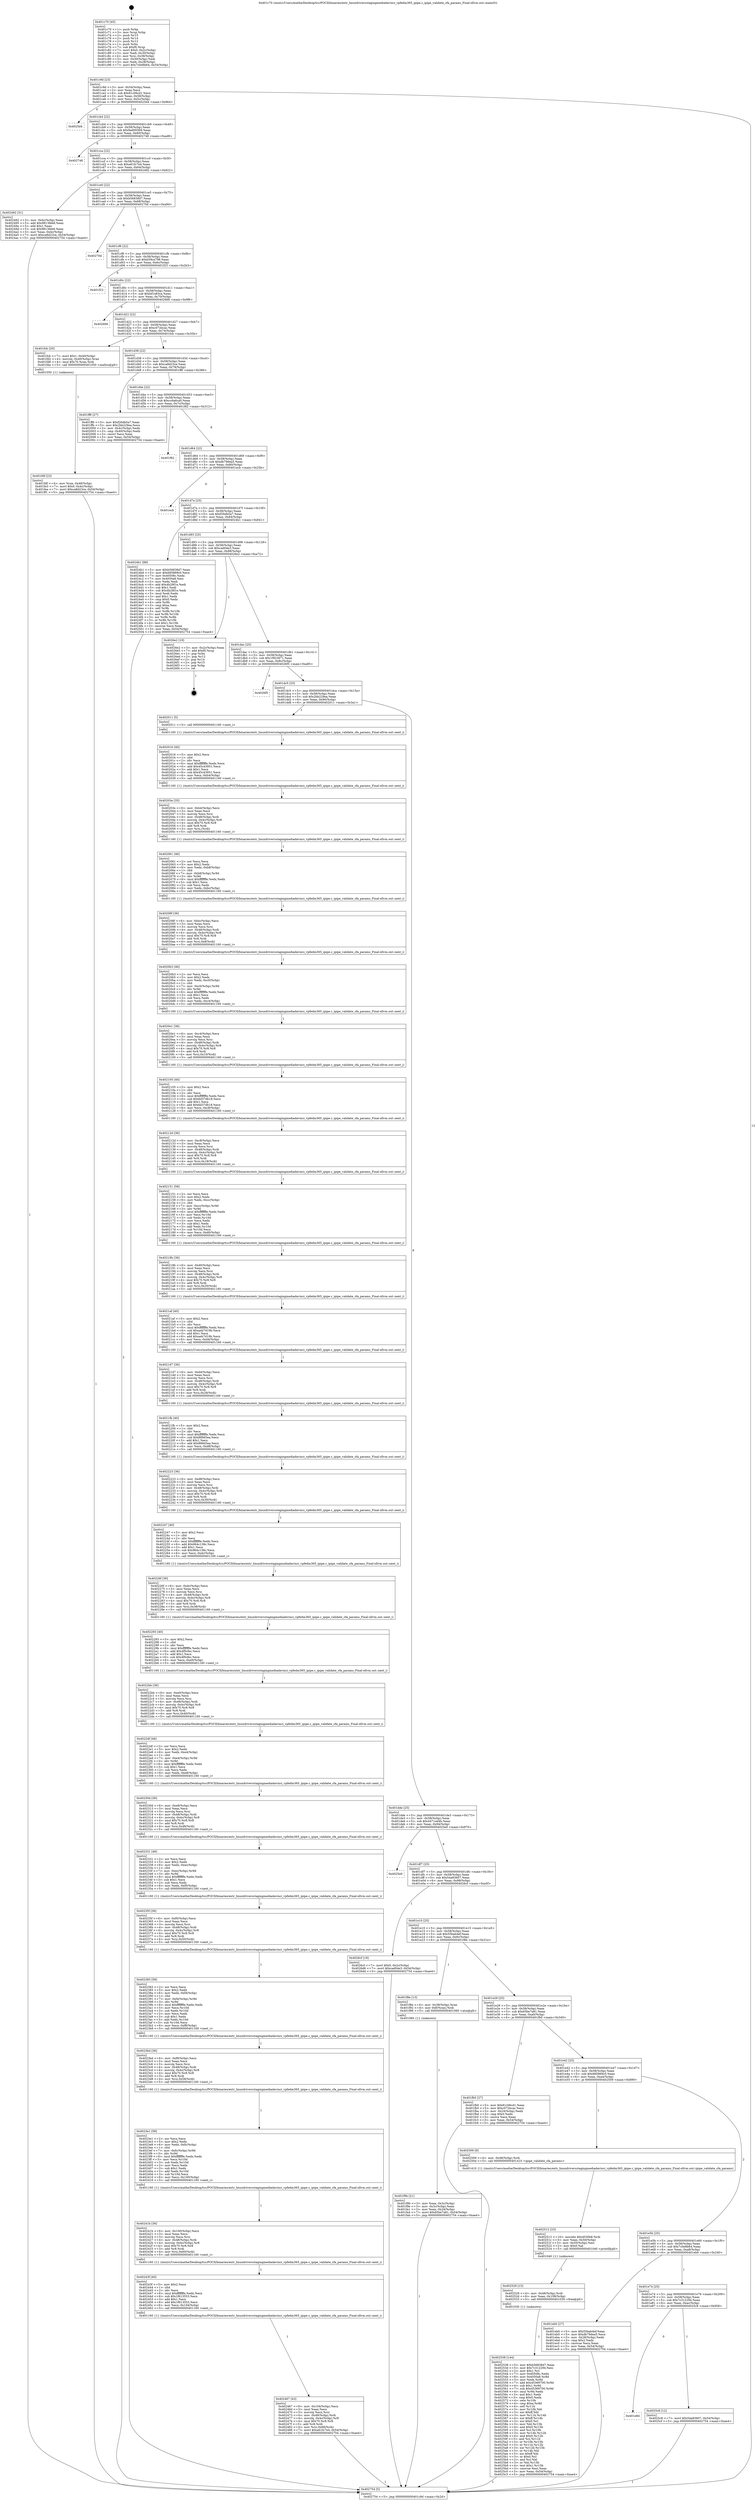 digraph "0x401c70" {
  label = "0x401c70 (/mnt/c/Users/mathe/Desktop/tcc/POCII/binaries/extr_linuxdriversstagingmediadavinci_vpfedm365_ipipe.c_ipipe_validate_cfa_params_Final-ollvm.out::main(0))"
  labelloc = "t"
  node[shape=record]

  Entry [label="",width=0.3,height=0.3,shape=circle,fillcolor=black,style=filled]
  "0x401c9d" [label="{
     0x401c9d [23]\l
     | [instrs]\l
     &nbsp;&nbsp;0x401c9d \<+3\>: mov -0x54(%rbp),%eax\l
     &nbsp;&nbsp;0x401ca0 \<+2\>: mov %eax,%ecx\l
     &nbsp;&nbsp;0x401ca2 \<+6\>: sub $0x81c06cd1,%ecx\l
     &nbsp;&nbsp;0x401ca8 \<+3\>: mov %eax,-0x58(%rbp)\l
     &nbsp;&nbsp;0x401cab \<+3\>: mov %ecx,-0x5c(%rbp)\l
     &nbsp;&nbsp;0x401cae \<+6\>: je 00000000004025d4 \<main+0x964\>\l
  }"]
  "0x4025d4" [label="{
     0x4025d4\l
  }", style=dashed]
  "0x401cb4" [label="{
     0x401cb4 [22]\l
     | [instrs]\l
     &nbsp;&nbsp;0x401cb4 \<+5\>: jmp 0000000000401cb9 \<main+0x49\>\l
     &nbsp;&nbsp;0x401cb9 \<+3\>: mov -0x58(%rbp),%eax\l
     &nbsp;&nbsp;0x401cbc \<+5\>: sub $0x9ad09369,%eax\l
     &nbsp;&nbsp;0x401cc1 \<+3\>: mov %eax,-0x60(%rbp)\l
     &nbsp;&nbsp;0x401cc4 \<+6\>: je 0000000000402748 \<main+0xad8\>\l
  }"]
  Exit [label="",width=0.3,height=0.3,shape=circle,fillcolor=black,style=filled,peripheries=2]
  "0x402748" [label="{
     0x402748\l
  }", style=dashed]
  "0x401cca" [label="{
     0x401cca [22]\l
     | [instrs]\l
     &nbsp;&nbsp;0x401cca \<+5\>: jmp 0000000000401ccf \<main+0x5f\>\l
     &nbsp;&nbsp;0x401ccf \<+3\>: mov -0x58(%rbp),%eax\l
     &nbsp;&nbsp;0x401cd2 \<+5\>: sub $0xa61fc7e4,%eax\l
     &nbsp;&nbsp;0x401cd7 \<+3\>: mov %eax,-0x64(%rbp)\l
     &nbsp;&nbsp;0x401cda \<+6\>: je 0000000000402492 \<main+0x822\>\l
  }"]
  "0x401e8d" [label="{
     0x401e8d\l
  }", style=dashed]
  "0x402492" [label="{
     0x402492 [31]\l
     | [instrs]\l
     &nbsp;&nbsp;0x402492 \<+3\>: mov -0x4c(%rbp),%eax\l
     &nbsp;&nbsp;0x402495 \<+5\>: add $0x9813feb8,%eax\l
     &nbsp;&nbsp;0x40249a \<+3\>: add $0x1,%eax\l
     &nbsp;&nbsp;0x40249d \<+5\>: sub $0x9813feb8,%eax\l
     &nbsp;&nbsp;0x4024a2 \<+3\>: mov %eax,-0x4c(%rbp)\l
     &nbsp;&nbsp;0x4024a5 \<+7\>: movl $0xca8d23ce,-0x54(%rbp)\l
     &nbsp;&nbsp;0x4024ac \<+5\>: jmp 0000000000402754 \<main+0xae4\>\l
  }"]
  "0x401ce0" [label="{
     0x401ce0 [22]\l
     | [instrs]\l
     &nbsp;&nbsp;0x401ce0 \<+5\>: jmp 0000000000401ce5 \<main+0x75\>\l
     &nbsp;&nbsp;0x401ce5 \<+3\>: mov -0x58(%rbp),%eax\l
     &nbsp;&nbsp;0x401ce8 \<+5\>: sub $0xb56838d7,%eax\l
     &nbsp;&nbsp;0x401ced \<+3\>: mov %eax,-0x68(%rbp)\l
     &nbsp;&nbsp;0x401cf0 \<+6\>: je 000000000040270d \<main+0xa9d\>\l
  }"]
  "0x4025c8" [label="{
     0x4025c8 [12]\l
     | [instrs]\l
     &nbsp;&nbsp;0x4025c8 \<+7\>: movl $0x54a83607,-0x54(%rbp)\l
     &nbsp;&nbsp;0x4025cf \<+5\>: jmp 0000000000402754 \<main+0xae4\>\l
  }"]
  "0x40270d" [label="{
     0x40270d\l
  }", style=dashed]
  "0x401cf6" [label="{
     0x401cf6 [22]\l
     | [instrs]\l
     &nbsp;&nbsp;0x401cf6 \<+5\>: jmp 0000000000401cfb \<main+0x8b\>\l
     &nbsp;&nbsp;0x401cfb \<+3\>: mov -0x58(%rbp),%eax\l
     &nbsp;&nbsp;0x401cfe \<+5\>: sub $0xb59ca798,%eax\l
     &nbsp;&nbsp;0x401d03 \<+3\>: mov %eax,-0x6c(%rbp)\l
     &nbsp;&nbsp;0x401d06 \<+6\>: je 0000000000401f23 \<main+0x2b3\>\l
  }"]
  "0x402538" [label="{
     0x402538 [144]\l
     | [instrs]\l
     &nbsp;&nbsp;0x402538 \<+5\>: mov $0xb56838d7,%eax\l
     &nbsp;&nbsp;0x40253d \<+5\>: mov $0x7c312294,%esi\l
     &nbsp;&nbsp;0x402542 \<+2\>: mov $0x1,%cl\l
     &nbsp;&nbsp;0x402544 \<+7\>: mov 0x40508c,%edx\l
     &nbsp;&nbsp;0x40254b \<+8\>: mov 0x4050a8,%r8d\l
     &nbsp;&nbsp;0x402553 \<+3\>: mov %edx,%r9d\l
     &nbsp;&nbsp;0x402556 \<+7\>: add $0x45369700,%r9d\l
     &nbsp;&nbsp;0x40255d \<+4\>: sub $0x1,%r9d\l
     &nbsp;&nbsp;0x402561 \<+7\>: sub $0x45369700,%r9d\l
     &nbsp;&nbsp;0x402568 \<+4\>: imul %r9d,%edx\l
     &nbsp;&nbsp;0x40256c \<+3\>: and $0x1,%edx\l
     &nbsp;&nbsp;0x40256f \<+3\>: cmp $0x0,%edx\l
     &nbsp;&nbsp;0x402572 \<+4\>: sete %r10b\l
     &nbsp;&nbsp;0x402576 \<+4\>: cmp $0xa,%r8d\l
     &nbsp;&nbsp;0x40257a \<+4\>: setl %r11b\l
     &nbsp;&nbsp;0x40257e \<+3\>: mov %r10b,%bl\l
     &nbsp;&nbsp;0x402581 \<+3\>: xor $0xff,%bl\l
     &nbsp;&nbsp;0x402584 \<+3\>: mov %r11b,%r14b\l
     &nbsp;&nbsp;0x402587 \<+4\>: xor $0xff,%r14b\l
     &nbsp;&nbsp;0x40258b \<+3\>: xor $0x0,%cl\l
     &nbsp;&nbsp;0x40258e \<+3\>: mov %bl,%r15b\l
     &nbsp;&nbsp;0x402591 \<+4\>: and $0x0,%r15b\l
     &nbsp;&nbsp;0x402595 \<+3\>: and %cl,%r10b\l
     &nbsp;&nbsp;0x402598 \<+3\>: mov %r14b,%r12b\l
     &nbsp;&nbsp;0x40259b \<+4\>: and $0x0,%r12b\l
     &nbsp;&nbsp;0x40259f \<+3\>: and %cl,%r11b\l
     &nbsp;&nbsp;0x4025a2 \<+3\>: or %r10b,%r15b\l
     &nbsp;&nbsp;0x4025a5 \<+3\>: or %r11b,%r12b\l
     &nbsp;&nbsp;0x4025a8 \<+3\>: xor %r12b,%r15b\l
     &nbsp;&nbsp;0x4025ab \<+3\>: or %r14b,%bl\l
     &nbsp;&nbsp;0x4025ae \<+3\>: xor $0xff,%bl\l
     &nbsp;&nbsp;0x4025b1 \<+3\>: or $0x0,%cl\l
     &nbsp;&nbsp;0x4025b4 \<+2\>: and %cl,%bl\l
     &nbsp;&nbsp;0x4025b6 \<+3\>: or %bl,%r15b\l
     &nbsp;&nbsp;0x4025b9 \<+4\>: test $0x1,%r15b\l
     &nbsp;&nbsp;0x4025bd \<+3\>: cmovne %esi,%eax\l
     &nbsp;&nbsp;0x4025c0 \<+3\>: mov %eax,-0x54(%rbp)\l
     &nbsp;&nbsp;0x4025c3 \<+5\>: jmp 0000000000402754 \<main+0xae4\>\l
  }"]
  "0x401f23" [label="{
     0x401f23\l
  }", style=dashed]
  "0x401d0c" [label="{
     0x401d0c [22]\l
     | [instrs]\l
     &nbsp;&nbsp;0x401d0c \<+5\>: jmp 0000000000401d11 \<main+0xa1\>\l
     &nbsp;&nbsp;0x401d11 \<+3\>: mov -0x58(%rbp),%eax\l
     &nbsp;&nbsp;0x401d14 \<+5\>: sub $0xbf1e83ca,%eax\l
     &nbsp;&nbsp;0x401d19 \<+3\>: mov %eax,-0x70(%rbp)\l
     &nbsp;&nbsp;0x401d1c \<+6\>: je 0000000000402666 \<main+0x9f6\>\l
  }"]
  "0x402529" [label="{
     0x402529 [15]\l
     | [instrs]\l
     &nbsp;&nbsp;0x402529 \<+4\>: mov -0x48(%rbp),%rdi\l
     &nbsp;&nbsp;0x40252d \<+6\>: mov %eax,-0x108(%rbp)\l
     &nbsp;&nbsp;0x402533 \<+5\>: call 0000000000401030 \<free@plt\>\l
     | [calls]\l
     &nbsp;&nbsp;0x401030 \{1\} (unknown)\l
  }"]
  "0x402666" [label="{
     0x402666\l
  }", style=dashed]
  "0x401d22" [label="{
     0x401d22 [22]\l
     | [instrs]\l
     &nbsp;&nbsp;0x401d22 \<+5\>: jmp 0000000000401d27 \<main+0xb7\>\l
     &nbsp;&nbsp;0x401d27 \<+3\>: mov -0x58(%rbp),%eax\l
     &nbsp;&nbsp;0x401d2a \<+5\>: sub $0xc072bcac,%eax\l
     &nbsp;&nbsp;0x401d2f \<+3\>: mov %eax,-0x74(%rbp)\l
     &nbsp;&nbsp;0x401d32 \<+6\>: je 0000000000401fcb \<main+0x35b\>\l
  }"]
  "0x402512" [label="{
     0x402512 [23]\l
     | [instrs]\l
     &nbsp;&nbsp;0x402512 \<+10\>: movabs $0x4030b6,%rdi\l
     &nbsp;&nbsp;0x40251c \<+3\>: mov %eax,-0x50(%rbp)\l
     &nbsp;&nbsp;0x40251f \<+3\>: mov -0x50(%rbp),%esi\l
     &nbsp;&nbsp;0x402522 \<+2\>: mov $0x0,%al\l
     &nbsp;&nbsp;0x402524 \<+5\>: call 0000000000401040 \<printf@plt\>\l
     | [calls]\l
     &nbsp;&nbsp;0x401040 \{1\} (unknown)\l
  }"]
  "0x401fcb" [label="{
     0x401fcb [20]\l
     | [instrs]\l
     &nbsp;&nbsp;0x401fcb \<+7\>: movl $0x1,-0x40(%rbp)\l
     &nbsp;&nbsp;0x401fd2 \<+4\>: movslq -0x40(%rbp),%rax\l
     &nbsp;&nbsp;0x401fd6 \<+4\>: imul $0x70,%rax,%rdi\l
     &nbsp;&nbsp;0x401fda \<+5\>: call 0000000000401050 \<malloc@plt\>\l
     | [calls]\l
     &nbsp;&nbsp;0x401050 \{1\} (unknown)\l
  }"]
  "0x401d38" [label="{
     0x401d38 [22]\l
     | [instrs]\l
     &nbsp;&nbsp;0x401d38 \<+5\>: jmp 0000000000401d3d \<main+0xcd\>\l
     &nbsp;&nbsp;0x401d3d \<+3\>: mov -0x58(%rbp),%eax\l
     &nbsp;&nbsp;0x401d40 \<+5\>: sub $0xca8d23ce,%eax\l
     &nbsp;&nbsp;0x401d45 \<+3\>: mov %eax,-0x78(%rbp)\l
     &nbsp;&nbsp;0x401d48 \<+6\>: je 0000000000401ff6 \<main+0x386\>\l
  }"]
  "0x402467" [label="{
     0x402467 [43]\l
     | [instrs]\l
     &nbsp;&nbsp;0x402467 \<+6\>: mov -0x104(%rbp),%ecx\l
     &nbsp;&nbsp;0x40246d \<+3\>: imul %eax,%ecx\l
     &nbsp;&nbsp;0x402470 \<+3\>: movslq %ecx,%rsi\l
     &nbsp;&nbsp;0x402473 \<+4\>: mov -0x48(%rbp),%rdi\l
     &nbsp;&nbsp;0x402477 \<+4\>: movslq -0x4c(%rbp),%r8\l
     &nbsp;&nbsp;0x40247b \<+4\>: imul $0x70,%r8,%r8\l
     &nbsp;&nbsp;0x40247f \<+3\>: add %r8,%rdi\l
     &nbsp;&nbsp;0x402482 \<+4\>: mov %rsi,0x68(%rdi)\l
     &nbsp;&nbsp;0x402486 \<+7\>: movl $0xa61fc7e4,-0x54(%rbp)\l
     &nbsp;&nbsp;0x40248d \<+5\>: jmp 0000000000402754 \<main+0xae4\>\l
  }"]
  "0x401ff6" [label="{
     0x401ff6 [27]\l
     | [instrs]\l
     &nbsp;&nbsp;0x401ff6 \<+5\>: mov $0xf26db5a7,%eax\l
     &nbsp;&nbsp;0x401ffb \<+5\>: mov $0x2bb229ea,%ecx\l
     &nbsp;&nbsp;0x402000 \<+3\>: mov -0x4c(%rbp),%edx\l
     &nbsp;&nbsp;0x402003 \<+3\>: cmp -0x40(%rbp),%edx\l
     &nbsp;&nbsp;0x402006 \<+3\>: cmovl %ecx,%eax\l
     &nbsp;&nbsp;0x402009 \<+3\>: mov %eax,-0x54(%rbp)\l
     &nbsp;&nbsp;0x40200c \<+5\>: jmp 0000000000402754 \<main+0xae4\>\l
  }"]
  "0x401d4e" [label="{
     0x401d4e [22]\l
     | [instrs]\l
     &nbsp;&nbsp;0x401d4e \<+5\>: jmp 0000000000401d53 \<main+0xe3\>\l
     &nbsp;&nbsp;0x401d53 \<+3\>: mov -0x58(%rbp),%eax\l
     &nbsp;&nbsp;0x401d56 \<+5\>: sub $0xcc6a6ca0,%eax\l
     &nbsp;&nbsp;0x401d5b \<+3\>: mov %eax,-0x7c(%rbp)\l
     &nbsp;&nbsp;0x401d5e \<+6\>: je 0000000000401f82 \<main+0x312\>\l
  }"]
  "0x40243f" [label="{
     0x40243f [40]\l
     | [instrs]\l
     &nbsp;&nbsp;0x40243f \<+5\>: mov $0x2,%ecx\l
     &nbsp;&nbsp;0x402444 \<+1\>: cltd\l
     &nbsp;&nbsp;0x402445 \<+2\>: idiv %ecx\l
     &nbsp;&nbsp;0x402447 \<+6\>: imul $0xfffffffe,%edx,%ecx\l
     &nbsp;&nbsp;0x40244d \<+6\>: sub $0x1f613553,%ecx\l
     &nbsp;&nbsp;0x402453 \<+3\>: add $0x1,%ecx\l
     &nbsp;&nbsp;0x402456 \<+6\>: add $0x1f613553,%ecx\l
     &nbsp;&nbsp;0x40245c \<+6\>: mov %ecx,-0x104(%rbp)\l
     &nbsp;&nbsp;0x402462 \<+5\>: call 0000000000401160 \<next_i\>\l
     | [calls]\l
     &nbsp;&nbsp;0x401160 \{1\} (/mnt/c/Users/mathe/Desktop/tcc/POCII/binaries/extr_linuxdriversstagingmediadavinci_vpfedm365_ipipe.c_ipipe_validate_cfa_params_Final-ollvm.out::next_i)\l
  }"]
  "0x401f82" [label="{
     0x401f82\l
  }", style=dashed]
  "0x401d64" [label="{
     0x401d64 [22]\l
     | [instrs]\l
     &nbsp;&nbsp;0x401d64 \<+5\>: jmp 0000000000401d69 \<main+0xf9\>\l
     &nbsp;&nbsp;0x401d69 \<+3\>: mov -0x58(%rbp),%eax\l
     &nbsp;&nbsp;0x401d6c \<+5\>: sub $0xdb79dea5,%eax\l
     &nbsp;&nbsp;0x401d71 \<+3\>: mov %eax,-0x80(%rbp)\l
     &nbsp;&nbsp;0x401d74 \<+6\>: je 0000000000401ecb \<main+0x25b\>\l
  }"]
  "0x40241b" [label="{
     0x40241b [36]\l
     | [instrs]\l
     &nbsp;&nbsp;0x40241b \<+6\>: mov -0x100(%rbp),%ecx\l
     &nbsp;&nbsp;0x402421 \<+3\>: imul %eax,%ecx\l
     &nbsp;&nbsp;0x402424 \<+3\>: movslq %ecx,%rsi\l
     &nbsp;&nbsp;0x402427 \<+4\>: mov -0x48(%rbp),%rdi\l
     &nbsp;&nbsp;0x40242b \<+4\>: movslq -0x4c(%rbp),%r8\l
     &nbsp;&nbsp;0x40242f \<+4\>: imul $0x70,%r8,%r8\l
     &nbsp;&nbsp;0x402433 \<+3\>: add %r8,%rdi\l
     &nbsp;&nbsp;0x402436 \<+4\>: mov %rsi,0x60(%rdi)\l
     &nbsp;&nbsp;0x40243a \<+5\>: call 0000000000401160 \<next_i\>\l
     | [calls]\l
     &nbsp;&nbsp;0x401160 \{1\} (/mnt/c/Users/mathe/Desktop/tcc/POCII/binaries/extr_linuxdriversstagingmediadavinci_vpfedm365_ipipe.c_ipipe_validate_cfa_params_Final-ollvm.out::next_i)\l
  }"]
  "0x401ecb" [label="{
     0x401ecb\l
  }", style=dashed]
  "0x401d7a" [label="{
     0x401d7a [25]\l
     | [instrs]\l
     &nbsp;&nbsp;0x401d7a \<+5\>: jmp 0000000000401d7f \<main+0x10f\>\l
     &nbsp;&nbsp;0x401d7f \<+3\>: mov -0x58(%rbp),%eax\l
     &nbsp;&nbsp;0x401d82 \<+5\>: sub $0xf26db5a7,%eax\l
     &nbsp;&nbsp;0x401d87 \<+6\>: mov %eax,-0x84(%rbp)\l
     &nbsp;&nbsp;0x401d8d \<+6\>: je 00000000004024b1 \<main+0x841\>\l
  }"]
  "0x4023e1" [label="{
     0x4023e1 [58]\l
     | [instrs]\l
     &nbsp;&nbsp;0x4023e1 \<+2\>: xor %ecx,%ecx\l
     &nbsp;&nbsp;0x4023e3 \<+5\>: mov $0x2,%edx\l
     &nbsp;&nbsp;0x4023e8 \<+6\>: mov %edx,-0xfc(%rbp)\l
     &nbsp;&nbsp;0x4023ee \<+1\>: cltd\l
     &nbsp;&nbsp;0x4023ef \<+7\>: mov -0xfc(%rbp),%r9d\l
     &nbsp;&nbsp;0x4023f6 \<+3\>: idiv %r9d\l
     &nbsp;&nbsp;0x4023f9 \<+6\>: imul $0xfffffffe,%edx,%edx\l
     &nbsp;&nbsp;0x4023ff \<+3\>: mov %ecx,%r10d\l
     &nbsp;&nbsp;0x402402 \<+3\>: sub %edx,%r10d\l
     &nbsp;&nbsp;0x402405 \<+2\>: mov %ecx,%edx\l
     &nbsp;&nbsp;0x402407 \<+3\>: sub $0x1,%edx\l
     &nbsp;&nbsp;0x40240a \<+3\>: add %edx,%r10d\l
     &nbsp;&nbsp;0x40240d \<+3\>: sub %r10d,%ecx\l
     &nbsp;&nbsp;0x402410 \<+6\>: mov %ecx,-0x100(%rbp)\l
     &nbsp;&nbsp;0x402416 \<+5\>: call 0000000000401160 \<next_i\>\l
     | [calls]\l
     &nbsp;&nbsp;0x401160 \{1\} (/mnt/c/Users/mathe/Desktop/tcc/POCII/binaries/extr_linuxdriversstagingmediadavinci_vpfedm365_ipipe.c_ipipe_validate_cfa_params_Final-ollvm.out::next_i)\l
  }"]
  "0x4024b1" [label="{
     0x4024b1 [88]\l
     | [instrs]\l
     &nbsp;&nbsp;0x4024b1 \<+5\>: mov $0xb56838d7,%eax\l
     &nbsp;&nbsp;0x4024b6 \<+5\>: mov $0x685869c0,%ecx\l
     &nbsp;&nbsp;0x4024bb \<+7\>: mov 0x40508c,%edx\l
     &nbsp;&nbsp;0x4024c2 \<+7\>: mov 0x4050a8,%esi\l
     &nbsp;&nbsp;0x4024c9 \<+2\>: mov %edx,%edi\l
     &nbsp;&nbsp;0x4024cb \<+6\>: add $0x4b28f1e,%edi\l
     &nbsp;&nbsp;0x4024d1 \<+3\>: sub $0x1,%edi\l
     &nbsp;&nbsp;0x4024d4 \<+6\>: sub $0x4b28f1e,%edi\l
     &nbsp;&nbsp;0x4024da \<+3\>: imul %edi,%edx\l
     &nbsp;&nbsp;0x4024dd \<+3\>: and $0x1,%edx\l
     &nbsp;&nbsp;0x4024e0 \<+3\>: cmp $0x0,%edx\l
     &nbsp;&nbsp;0x4024e3 \<+4\>: sete %r8b\l
     &nbsp;&nbsp;0x4024e7 \<+3\>: cmp $0xa,%esi\l
     &nbsp;&nbsp;0x4024ea \<+4\>: setl %r9b\l
     &nbsp;&nbsp;0x4024ee \<+3\>: mov %r8b,%r10b\l
     &nbsp;&nbsp;0x4024f1 \<+3\>: and %r9b,%r10b\l
     &nbsp;&nbsp;0x4024f4 \<+3\>: xor %r9b,%r8b\l
     &nbsp;&nbsp;0x4024f7 \<+3\>: or %r8b,%r10b\l
     &nbsp;&nbsp;0x4024fa \<+4\>: test $0x1,%r10b\l
     &nbsp;&nbsp;0x4024fe \<+3\>: cmovne %ecx,%eax\l
     &nbsp;&nbsp;0x402501 \<+3\>: mov %eax,-0x54(%rbp)\l
     &nbsp;&nbsp;0x402504 \<+5\>: jmp 0000000000402754 \<main+0xae4\>\l
  }"]
  "0x401d93" [label="{
     0x401d93 [25]\l
     | [instrs]\l
     &nbsp;&nbsp;0x401d93 \<+5\>: jmp 0000000000401d98 \<main+0x128\>\l
     &nbsp;&nbsp;0x401d98 \<+3\>: mov -0x58(%rbp),%eax\l
     &nbsp;&nbsp;0x401d9b \<+5\>: sub $0xcad04e3,%eax\l
     &nbsp;&nbsp;0x401da0 \<+6\>: mov %eax,-0x88(%rbp)\l
     &nbsp;&nbsp;0x401da6 \<+6\>: je 00000000004026e2 \<main+0xa72\>\l
  }"]
  "0x4023bd" [label="{
     0x4023bd [36]\l
     | [instrs]\l
     &nbsp;&nbsp;0x4023bd \<+6\>: mov -0xf8(%rbp),%ecx\l
     &nbsp;&nbsp;0x4023c3 \<+3\>: imul %eax,%ecx\l
     &nbsp;&nbsp;0x4023c6 \<+3\>: movslq %ecx,%rsi\l
     &nbsp;&nbsp;0x4023c9 \<+4\>: mov -0x48(%rbp),%rdi\l
     &nbsp;&nbsp;0x4023cd \<+4\>: movslq -0x4c(%rbp),%r8\l
     &nbsp;&nbsp;0x4023d1 \<+4\>: imul $0x70,%r8,%r8\l
     &nbsp;&nbsp;0x4023d5 \<+3\>: add %r8,%rdi\l
     &nbsp;&nbsp;0x4023d8 \<+4\>: mov %rsi,0x58(%rdi)\l
     &nbsp;&nbsp;0x4023dc \<+5\>: call 0000000000401160 \<next_i\>\l
     | [calls]\l
     &nbsp;&nbsp;0x401160 \{1\} (/mnt/c/Users/mathe/Desktop/tcc/POCII/binaries/extr_linuxdriversstagingmediadavinci_vpfedm365_ipipe.c_ipipe_validate_cfa_params_Final-ollvm.out::next_i)\l
  }"]
  "0x4026e2" [label="{
     0x4026e2 [19]\l
     | [instrs]\l
     &nbsp;&nbsp;0x4026e2 \<+3\>: mov -0x2c(%rbp),%eax\l
     &nbsp;&nbsp;0x4026e5 \<+7\>: add $0xf0,%rsp\l
     &nbsp;&nbsp;0x4026ec \<+1\>: pop %rbx\l
     &nbsp;&nbsp;0x4026ed \<+2\>: pop %r12\l
     &nbsp;&nbsp;0x4026ef \<+2\>: pop %r14\l
     &nbsp;&nbsp;0x4026f1 \<+2\>: pop %r15\l
     &nbsp;&nbsp;0x4026f3 \<+1\>: pop %rbp\l
     &nbsp;&nbsp;0x4026f4 \<+1\>: ret\l
  }"]
  "0x401dac" [label="{
     0x401dac [25]\l
     | [instrs]\l
     &nbsp;&nbsp;0x401dac \<+5\>: jmp 0000000000401db1 \<main+0x141\>\l
     &nbsp;&nbsp;0x401db1 \<+3\>: mov -0x58(%rbp),%eax\l
     &nbsp;&nbsp;0x401db4 \<+5\>: sub $0x1f923671,%eax\l
     &nbsp;&nbsp;0x401db9 \<+6\>: mov %eax,-0x8c(%rbp)\l
     &nbsp;&nbsp;0x401dbf \<+6\>: je 00000000004026f5 \<main+0xa85\>\l
  }"]
  "0x402383" [label="{
     0x402383 [58]\l
     | [instrs]\l
     &nbsp;&nbsp;0x402383 \<+2\>: xor %ecx,%ecx\l
     &nbsp;&nbsp;0x402385 \<+5\>: mov $0x2,%edx\l
     &nbsp;&nbsp;0x40238a \<+6\>: mov %edx,-0xf4(%rbp)\l
     &nbsp;&nbsp;0x402390 \<+1\>: cltd\l
     &nbsp;&nbsp;0x402391 \<+7\>: mov -0xf4(%rbp),%r9d\l
     &nbsp;&nbsp;0x402398 \<+3\>: idiv %r9d\l
     &nbsp;&nbsp;0x40239b \<+6\>: imul $0xfffffffe,%edx,%edx\l
     &nbsp;&nbsp;0x4023a1 \<+3\>: mov %ecx,%r10d\l
     &nbsp;&nbsp;0x4023a4 \<+3\>: sub %edx,%r10d\l
     &nbsp;&nbsp;0x4023a7 \<+2\>: mov %ecx,%edx\l
     &nbsp;&nbsp;0x4023a9 \<+3\>: sub $0x1,%edx\l
     &nbsp;&nbsp;0x4023ac \<+3\>: add %edx,%r10d\l
     &nbsp;&nbsp;0x4023af \<+3\>: sub %r10d,%ecx\l
     &nbsp;&nbsp;0x4023b2 \<+6\>: mov %ecx,-0xf8(%rbp)\l
     &nbsp;&nbsp;0x4023b8 \<+5\>: call 0000000000401160 \<next_i\>\l
     | [calls]\l
     &nbsp;&nbsp;0x401160 \{1\} (/mnt/c/Users/mathe/Desktop/tcc/POCII/binaries/extr_linuxdriversstagingmediadavinci_vpfedm365_ipipe.c_ipipe_validate_cfa_params_Final-ollvm.out::next_i)\l
  }"]
  "0x4026f5" [label="{
     0x4026f5\l
  }", style=dashed]
  "0x401dc5" [label="{
     0x401dc5 [25]\l
     | [instrs]\l
     &nbsp;&nbsp;0x401dc5 \<+5\>: jmp 0000000000401dca \<main+0x15a\>\l
     &nbsp;&nbsp;0x401dca \<+3\>: mov -0x58(%rbp),%eax\l
     &nbsp;&nbsp;0x401dcd \<+5\>: sub $0x2bb229ea,%eax\l
     &nbsp;&nbsp;0x401dd2 \<+6\>: mov %eax,-0x90(%rbp)\l
     &nbsp;&nbsp;0x401dd8 \<+6\>: je 0000000000402011 \<main+0x3a1\>\l
  }"]
  "0x40235f" [label="{
     0x40235f [36]\l
     | [instrs]\l
     &nbsp;&nbsp;0x40235f \<+6\>: mov -0xf0(%rbp),%ecx\l
     &nbsp;&nbsp;0x402365 \<+3\>: imul %eax,%ecx\l
     &nbsp;&nbsp;0x402368 \<+3\>: movslq %ecx,%rsi\l
     &nbsp;&nbsp;0x40236b \<+4\>: mov -0x48(%rbp),%rdi\l
     &nbsp;&nbsp;0x40236f \<+4\>: movslq -0x4c(%rbp),%r8\l
     &nbsp;&nbsp;0x402373 \<+4\>: imul $0x70,%r8,%r8\l
     &nbsp;&nbsp;0x402377 \<+3\>: add %r8,%rdi\l
     &nbsp;&nbsp;0x40237a \<+4\>: mov %rsi,0x50(%rdi)\l
     &nbsp;&nbsp;0x40237e \<+5\>: call 0000000000401160 \<next_i\>\l
     | [calls]\l
     &nbsp;&nbsp;0x401160 \{1\} (/mnt/c/Users/mathe/Desktop/tcc/POCII/binaries/extr_linuxdriversstagingmediadavinci_vpfedm365_ipipe.c_ipipe_validate_cfa_params_Final-ollvm.out::next_i)\l
  }"]
  "0x402011" [label="{
     0x402011 [5]\l
     | [instrs]\l
     &nbsp;&nbsp;0x402011 \<+5\>: call 0000000000401160 \<next_i\>\l
     | [calls]\l
     &nbsp;&nbsp;0x401160 \{1\} (/mnt/c/Users/mathe/Desktop/tcc/POCII/binaries/extr_linuxdriversstagingmediadavinci_vpfedm365_ipipe.c_ipipe_validate_cfa_params_Final-ollvm.out::next_i)\l
  }"]
  "0x401dde" [label="{
     0x401dde [25]\l
     | [instrs]\l
     &nbsp;&nbsp;0x401dde \<+5\>: jmp 0000000000401de3 \<main+0x173\>\l
     &nbsp;&nbsp;0x401de3 \<+3\>: mov -0x58(%rbp),%eax\l
     &nbsp;&nbsp;0x401de6 \<+5\>: sub $0x4471ed4b,%eax\l
     &nbsp;&nbsp;0x401deb \<+6\>: mov %eax,-0x94(%rbp)\l
     &nbsp;&nbsp;0x401df1 \<+6\>: je 00000000004025e0 \<main+0x970\>\l
  }"]
  "0x402331" [label="{
     0x402331 [46]\l
     | [instrs]\l
     &nbsp;&nbsp;0x402331 \<+2\>: xor %ecx,%ecx\l
     &nbsp;&nbsp;0x402333 \<+5\>: mov $0x2,%edx\l
     &nbsp;&nbsp;0x402338 \<+6\>: mov %edx,-0xec(%rbp)\l
     &nbsp;&nbsp;0x40233e \<+1\>: cltd\l
     &nbsp;&nbsp;0x40233f \<+7\>: mov -0xec(%rbp),%r9d\l
     &nbsp;&nbsp;0x402346 \<+3\>: idiv %r9d\l
     &nbsp;&nbsp;0x402349 \<+6\>: imul $0xfffffffe,%edx,%edx\l
     &nbsp;&nbsp;0x40234f \<+3\>: sub $0x1,%ecx\l
     &nbsp;&nbsp;0x402352 \<+2\>: sub %ecx,%edx\l
     &nbsp;&nbsp;0x402354 \<+6\>: mov %edx,-0xf0(%rbp)\l
     &nbsp;&nbsp;0x40235a \<+5\>: call 0000000000401160 \<next_i\>\l
     | [calls]\l
     &nbsp;&nbsp;0x401160 \{1\} (/mnt/c/Users/mathe/Desktop/tcc/POCII/binaries/extr_linuxdriversstagingmediadavinci_vpfedm365_ipipe.c_ipipe_validate_cfa_params_Final-ollvm.out::next_i)\l
  }"]
  "0x4025e0" [label="{
     0x4025e0\l
  }", style=dashed]
  "0x401df7" [label="{
     0x401df7 [25]\l
     | [instrs]\l
     &nbsp;&nbsp;0x401df7 \<+5\>: jmp 0000000000401dfc \<main+0x18c\>\l
     &nbsp;&nbsp;0x401dfc \<+3\>: mov -0x58(%rbp),%eax\l
     &nbsp;&nbsp;0x401dff \<+5\>: sub $0x54a83607,%eax\l
     &nbsp;&nbsp;0x401e04 \<+6\>: mov %eax,-0x98(%rbp)\l
     &nbsp;&nbsp;0x401e0a \<+6\>: je 00000000004026cf \<main+0xa5f\>\l
  }"]
  "0x40230d" [label="{
     0x40230d [36]\l
     | [instrs]\l
     &nbsp;&nbsp;0x40230d \<+6\>: mov -0xe8(%rbp),%ecx\l
     &nbsp;&nbsp;0x402313 \<+3\>: imul %eax,%ecx\l
     &nbsp;&nbsp;0x402316 \<+3\>: movslq %ecx,%rsi\l
     &nbsp;&nbsp;0x402319 \<+4\>: mov -0x48(%rbp),%rdi\l
     &nbsp;&nbsp;0x40231d \<+4\>: movslq -0x4c(%rbp),%r8\l
     &nbsp;&nbsp;0x402321 \<+4\>: imul $0x70,%r8,%r8\l
     &nbsp;&nbsp;0x402325 \<+3\>: add %r8,%rdi\l
     &nbsp;&nbsp;0x402328 \<+4\>: mov %rsi,0x48(%rdi)\l
     &nbsp;&nbsp;0x40232c \<+5\>: call 0000000000401160 \<next_i\>\l
     | [calls]\l
     &nbsp;&nbsp;0x401160 \{1\} (/mnt/c/Users/mathe/Desktop/tcc/POCII/binaries/extr_linuxdriversstagingmediadavinci_vpfedm365_ipipe.c_ipipe_validate_cfa_params_Final-ollvm.out::next_i)\l
  }"]
  "0x4026cf" [label="{
     0x4026cf [19]\l
     | [instrs]\l
     &nbsp;&nbsp;0x4026cf \<+7\>: movl $0x0,-0x2c(%rbp)\l
     &nbsp;&nbsp;0x4026d6 \<+7\>: movl $0xcad04e3,-0x54(%rbp)\l
     &nbsp;&nbsp;0x4026dd \<+5\>: jmp 0000000000402754 \<main+0xae4\>\l
  }"]
  "0x401e10" [label="{
     0x401e10 [25]\l
     | [instrs]\l
     &nbsp;&nbsp;0x401e10 \<+5\>: jmp 0000000000401e15 \<main+0x1a5\>\l
     &nbsp;&nbsp;0x401e15 \<+3\>: mov -0x58(%rbp),%eax\l
     &nbsp;&nbsp;0x401e18 \<+5\>: sub $0x55bab4ef,%eax\l
     &nbsp;&nbsp;0x401e1d \<+6\>: mov %eax,-0x9c(%rbp)\l
     &nbsp;&nbsp;0x401e23 \<+6\>: je 0000000000401f8e \<main+0x31e\>\l
  }"]
  "0x4022df" [label="{
     0x4022df [46]\l
     | [instrs]\l
     &nbsp;&nbsp;0x4022df \<+2\>: xor %ecx,%ecx\l
     &nbsp;&nbsp;0x4022e1 \<+5\>: mov $0x2,%edx\l
     &nbsp;&nbsp;0x4022e6 \<+6\>: mov %edx,-0xe4(%rbp)\l
     &nbsp;&nbsp;0x4022ec \<+1\>: cltd\l
     &nbsp;&nbsp;0x4022ed \<+7\>: mov -0xe4(%rbp),%r9d\l
     &nbsp;&nbsp;0x4022f4 \<+3\>: idiv %r9d\l
     &nbsp;&nbsp;0x4022f7 \<+6\>: imul $0xfffffffe,%edx,%edx\l
     &nbsp;&nbsp;0x4022fd \<+3\>: sub $0x1,%ecx\l
     &nbsp;&nbsp;0x402300 \<+2\>: sub %ecx,%edx\l
     &nbsp;&nbsp;0x402302 \<+6\>: mov %edx,-0xe8(%rbp)\l
     &nbsp;&nbsp;0x402308 \<+5\>: call 0000000000401160 \<next_i\>\l
     | [calls]\l
     &nbsp;&nbsp;0x401160 \{1\} (/mnt/c/Users/mathe/Desktop/tcc/POCII/binaries/extr_linuxdriversstagingmediadavinci_vpfedm365_ipipe.c_ipipe_validate_cfa_params_Final-ollvm.out::next_i)\l
  }"]
  "0x401f8e" [label="{
     0x401f8e [13]\l
     | [instrs]\l
     &nbsp;&nbsp;0x401f8e \<+4\>: mov -0x38(%rbp),%rax\l
     &nbsp;&nbsp;0x401f92 \<+4\>: mov 0x8(%rax),%rdi\l
     &nbsp;&nbsp;0x401f96 \<+5\>: call 0000000000401060 \<atoi@plt\>\l
     | [calls]\l
     &nbsp;&nbsp;0x401060 \{1\} (unknown)\l
  }"]
  "0x401e29" [label="{
     0x401e29 [25]\l
     | [instrs]\l
     &nbsp;&nbsp;0x401e29 \<+5\>: jmp 0000000000401e2e \<main+0x1be\>\l
     &nbsp;&nbsp;0x401e2e \<+3\>: mov -0x58(%rbp),%eax\l
     &nbsp;&nbsp;0x401e31 \<+5\>: sub $0x65be7a81,%eax\l
     &nbsp;&nbsp;0x401e36 \<+6\>: mov %eax,-0xa0(%rbp)\l
     &nbsp;&nbsp;0x401e3c \<+6\>: je 0000000000401fb0 \<main+0x340\>\l
  }"]
  "0x4022bb" [label="{
     0x4022bb [36]\l
     | [instrs]\l
     &nbsp;&nbsp;0x4022bb \<+6\>: mov -0xe0(%rbp),%ecx\l
     &nbsp;&nbsp;0x4022c1 \<+3\>: imul %eax,%ecx\l
     &nbsp;&nbsp;0x4022c4 \<+3\>: movslq %ecx,%rsi\l
     &nbsp;&nbsp;0x4022c7 \<+4\>: mov -0x48(%rbp),%rdi\l
     &nbsp;&nbsp;0x4022cb \<+4\>: movslq -0x4c(%rbp),%r8\l
     &nbsp;&nbsp;0x4022cf \<+4\>: imul $0x70,%r8,%r8\l
     &nbsp;&nbsp;0x4022d3 \<+3\>: add %r8,%rdi\l
     &nbsp;&nbsp;0x4022d6 \<+4\>: mov %rsi,0x40(%rdi)\l
     &nbsp;&nbsp;0x4022da \<+5\>: call 0000000000401160 \<next_i\>\l
     | [calls]\l
     &nbsp;&nbsp;0x401160 \{1\} (/mnt/c/Users/mathe/Desktop/tcc/POCII/binaries/extr_linuxdriversstagingmediadavinci_vpfedm365_ipipe.c_ipipe_validate_cfa_params_Final-ollvm.out::next_i)\l
  }"]
  "0x401fb0" [label="{
     0x401fb0 [27]\l
     | [instrs]\l
     &nbsp;&nbsp;0x401fb0 \<+5\>: mov $0x81c06cd1,%eax\l
     &nbsp;&nbsp;0x401fb5 \<+5\>: mov $0xc072bcac,%ecx\l
     &nbsp;&nbsp;0x401fba \<+3\>: mov -0x24(%rbp),%edx\l
     &nbsp;&nbsp;0x401fbd \<+3\>: cmp $0x0,%edx\l
     &nbsp;&nbsp;0x401fc0 \<+3\>: cmove %ecx,%eax\l
     &nbsp;&nbsp;0x401fc3 \<+3\>: mov %eax,-0x54(%rbp)\l
     &nbsp;&nbsp;0x401fc6 \<+5\>: jmp 0000000000402754 \<main+0xae4\>\l
  }"]
  "0x401e42" [label="{
     0x401e42 [25]\l
     | [instrs]\l
     &nbsp;&nbsp;0x401e42 \<+5\>: jmp 0000000000401e47 \<main+0x1d7\>\l
     &nbsp;&nbsp;0x401e47 \<+3\>: mov -0x58(%rbp),%eax\l
     &nbsp;&nbsp;0x401e4a \<+5\>: sub $0x685869c0,%eax\l
     &nbsp;&nbsp;0x401e4f \<+6\>: mov %eax,-0xa4(%rbp)\l
     &nbsp;&nbsp;0x401e55 \<+6\>: je 0000000000402509 \<main+0x899\>\l
  }"]
  "0x402293" [label="{
     0x402293 [40]\l
     | [instrs]\l
     &nbsp;&nbsp;0x402293 \<+5\>: mov $0x2,%ecx\l
     &nbsp;&nbsp;0x402298 \<+1\>: cltd\l
     &nbsp;&nbsp;0x402299 \<+2\>: idiv %ecx\l
     &nbsp;&nbsp;0x40229b \<+6\>: imul $0xfffffffe,%edx,%ecx\l
     &nbsp;&nbsp;0x4022a1 \<+6\>: add $0x4f0cfec,%ecx\l
     &nbsp;&nbsp;0x4022a7 \<+3\>: add $0x1,%ecx\l
     &nbsp;&nbsp;0x4022aa \<+6\>: sub $0x4f0cfec,%ecx\l
     &nbsp;&nbsp;0x4022b0 \<+6\>: mov %ecx,-0xe0(%rbp)\l
     &nbsp;&nbsp;0x4022b6 \<+5\>: call 0000000000401160 \<next_i\>\l
     | [calls]\l
     &nbsp;&nbsp;0x401160 \{1\} (/mnt/c/Users/mathe/Desktop/tcc/POCII/binaries/extr_linuxdriversstagingmediadavinci_vpfedm365_ipipe.c_ipipe_validate_cfa_params_Final-ollvm.out::next_i)\l
  }"]
  "0x402509" [label="{
     0x402509 [9]\l
     | [instrs]\l
     &nbsp;&nbsp;0x402509 \<+4\>: mov -0x48(%rbp),%rdi\l
     &nbsp;&nbsp;0x40250d \<+5\>: call 0000000000401410 \<ipipe_validate_cfa_params\>\l
     | [calls]\l
     &nbsp;&nbsp;0x401410 \{1\} (/mnt/c/Users/mathe/Desktop/tcc/POCII/binaries/extr_linuxdriversstagingmediadavinci_vpfedm365_ipipe.c_ipipe_validate_cfa_params_Final-ollvm.out::ipipe_validate_cfa_params)\l
  }"]
  "0x401e5b" [label="{
     0x401e5b [25]\l
     | [instrs]\l
     &nbsp;&nbsp;0x401e5b \<+5\>: jmp 0000000000401e60 \<main+0x1f0\>\l
     &nbsp;&nbsp;0x401e60 \<+3\>: mov -0x58(%rbp),%eax\l
     &nbsp;&nbsp;0x401e63 \<+5\>: sub $0x7c0e8b64,%eax\l
     &nbsp;&nbsp;0x401e68 \<+6\>: mov %eax,-0xa8(%rbp)\l
     &nbsp;&nbsp;0x401e6e \<+6\>: je 0000000000401eb0 \<main+0x240\>\l
  }"]
  "0x40226f" [label="{
     0x40226f [36]\l
     | [instrs]\l
     &nbsp;&nbsp;0x40226f \<+6\>: mov -0xdc(%rbp),%ecx\l
     &nbsp;&nbsp;0x402275 \<+3\>: imul %eax,%ecx\l
     &nbsp;&nbsp;0x402278 \<+3\>: movslq %ecx,%rsi\l
     &nbsp;&nbsp;0x40227b \<+4\>: mov -0x48(%rbp),%rdi\l
     &nbsp;&nbsp;0x40227f \<+4\>: movslq -0x4c(%rbp),%r8\l
     &nbsp;&nbsp;0x402283 \<+4\>: imul $0x70,%r8,%r8\l
     &nbsp;&nbsp;0x402287 \<+3\>: add %r8,%rdi\l
     &nbsp;&nbsp;0x40228a \<+4\>: mov %rsi,0x38(%rdi)\l
     &nbsp;&nbsp;0x40228e \<+5\>: call 0000000000401160 \<next_i\>\l
     | [calls]\l
     &nbsp;&nbsp;0x401160 \{1\} (/mnt/c/Users/mathe/Desktop/tcc/POCII/binaries/extr_linuxdriversstagingmediadavinci_vpfedm365_ipipe.c_ipipe_validate_cfa_params_Final-ollvm.out::next_i)\l
  }"]
  "0x401eb0" [label="{
     0x401eb0 [27]\l
     | [instrs]\l
     &nbsp;&nbsp;0x401eb0 \<+5\>: mov $0x55bab4ef,%eax\l
     &nbsp;&nbsp;0x401eb5 \<+5\>: mov $0xdb79dea5,%ecx\l
     &nbsp;&nbsp;0x401eba \<+3\>: mov -0x28(%rbp),%edx\l
     &nbsp;&nbsp;0x401ebd \<+3\>: cmp $0x2,%edx\l
     &nbsp;&nbsp;0x401ec0 \<+3\>: cmovne %ecx,%eax\l
     &nbsp;&nbsp;0x401ec3 \<+3\>: mov %eax,-0x54(%rbp)\l
     &nbsp;&nbsp;0x401ec6 \<+5\>: jmp 0000000000402754 \<main+0xae4\>\l
  }"]
  "0x401e74" [label="{
     0x401e74 [25]\l
     | [instrs]\l
     &nbsp;&nbsp;0x401e74 \<+5\>: jmp 0000000000401e79 \<main+0x209\>\l
     &nbsp;&nbsp;0x401e79 \<+3\>: mov -0x58(%rbp),%eax\l
     &nbsp;&nbsp;0x401e7c \<+5\>: sub $0x7c312294,%eax\l
     &nbsp;&nbsp;0x401e81 \<+6\>: mov %eax,-0xac(%rbp)\l
     &nbsp;&nbsp;0x401e87 \<+6\>: je 00000000004025c8 \<main+0x958\>\l
  }"]
  "0x402754" [label="{
     0x402754 [5]\l
     | [instrs]\l
     &nbsp;&nbsp;0x402754 \<+5\>: jmp 0000000000401c9d \<main+0x2d\>\l
  }"]
  "0x401c70" [label="{
     0x401c70 [45]\l
     | [instrs]\l
     &nbsp;&nbsp;0x401c70 \<+1\>: push %rbp\l
     &nbsp;&nbsp;0x401c71 \<+3\>: mov %rsp,%rbp\l
     &nbsp;&nbsp;0x401c74 \<+2\>: push %r15\l
     &nbsp;&nbsp;0x401c76 \<+2\>: push %r14\l
     &nbsp;&nbsp;0x401c78 \<+2\>: push %r12\l
     &nbsp;&nbsp;0x401c7a \<+1\>: push %rbx\l
     &nbsp;&nbsp;0x401c7b \<+7\>: sub $0xf0,%rsp\l
     &nbsp;&nbsp;0x401c82 \<+7\>: movl $0x0,-0x2c(%rbp)\l
     &nbsp;&nbsp;0x401c89 \<+3\>: mov %edi,-0x30(%rbp)\l
     &nbsp;&nbsp;0x401c8c \<+4\>: mov %rsi,-0x38(%rbp)\l
     &nbsp;&nbsp;0x401c90 \<+3\>: mov -0x30(%rbp),%edi\l
     &nbsp;&nbsp;0x401c93 \<+3\>: mov %edi,-0x28(%rbp)\l
     &nbsp;&nbsp;0x401c96 \<+7\>: movl $0x7c0e8b64,-0x54(%rbp)\l
  }"]
  "0x401f9b" [label="{
     0x401f9b [21]\l
     | [instrs]\l
     &nbsp;&nbsp;0x401f9b \<+3\>: mov %eax,-0x3c(%rbp)\l
     &nbsp;&nbsp;0x401f9e \<+3\>: mov -0x3c(%rbp),%eax\l
     &nbsp;&nbsp;0x401fa1 \<+3\>: mov %eax,-0x24(%rbp)\l
     &nbsp;&nbsp;0x401fa4 \<+7\>: movl $0x65be7a81,-0x54(%rbp)\l
     &nbsp;&nbsp;0x401fab \<+5\>: jmp 0000000000402754 \<main+0xae4\>\l
  }"]
  "0x401fdf" [label="{
     0x401fdf [23]\l
     | [instrs]\l
     &nbsp;&nbsp;0x401fdf \<+4\>: mov %rax,-0x48(%rbp)\l
     &nbsp;&nbsp;0x401fe3 \<+7\>: movl $0x0,-0x4c(%rbp)\l
     &nbsp;&nbsp;0x401fea \<+7\>: movl $0xca8d23ce,-0x54(%rbp)\l
     &nbsp;&nbsp;0x401ff1 \<+5\>: jmp 0000000000402754 \<main+0xae4\>\l
  }"]
  "0x402016" [label="{
     0x402016 [40]\l
     | [instrs]\l
     &nbsp;&nbsp;0x402016 \<+5\>: mov $0x2,%ecx\l
     &nbsp;&nbsp;0x40201b \<+1\>: cltd\l
     &nbsp;&nbsp;0x40201c \<+2\>: idiv %ecx\l
     &nbsp;&nbsp;0x40201e \<+6\>: imul $0xfffffffe,%edx,%ecx\l
     &nbsp;&nbsp;0x402024 \<+6\>: add $0x45c43951,%ecx\l
     &nbsp;&nbsp;0x40202a \<+3\>: add $0x1,%ecx\l
     &nbsp;&nbsp;0x40202d \<+6\>: sub $0x45c43951,%ecx\l
     &nbsp;&nbsp;0x402033 \<+6\>: mov %ecx,-0xb4(%rbp)\l
     &nbsp;&nbsp;0x402039 \<+5\>: call 0000000000401160 \<next_i\>\l
     | [calls]\l
     &nbsp;&nbsp;0x401160 \{1\} (/mnt/c/Users/mathe/Desktop/tcc/POCII/binaries/extr_linuxdriversstagingmediadavinci_vpfedm365_ipipe.c_ipipe_validate_cfa_params_Final-ollvm.out::next_i)\l
  }"]
  "0x40203e" [label="{
     0x40203e [35]\l
     | [instrs]\l
     &nbsp;&nbsp;0x40203e \<+6\>: mov -0xb4(%rbp),%ecx\l
     &nbsp;&nbsp;0x402044 \<+3\>: imul %eax,%ecx\l
     &nbsp;&nbsp;0x402047 \<+3\>: movslq %ecx,%rsi\l
     &nbsp;&nbsp;0x40204a \<+4\>: mov -0x48(%rbp),%rdi\l
     &nbsp;&nbsp;0x40204e \<+4\>: movslq -0x4c(%rbp),%r8\l
     &nbsp;&nbsp;0x402052 \<+4\>: imul $0x70,%r8,%r8\l
     &nbsp;&nbsp;0x402056 \<+3\>: add %r8,%rdi\l
     &nbsp;&nbsp;0x402059 \<+3\>: mov %rsi,(%rdi)\l
     &nbsp;&nbsp;0x40205c \<+5\>: call 0000000000401160 \<next_i\>\l
     | [calls]\l
     &nbsp;&nbsp;0x401160 \{1\} (/mnt/c/Users/mathe/Desktop/tcc/POCII/binaries/extr_linuxdriversstagingmediadavinci_vpfedm365_ipipe.c_ipipe_validate_cfa_params_Final-ollvm.out::next_i)\l
  }"]
  "0x402061" [label="{
     0x402061 [46]\l
     | [instrs]\l
     &nbsp;&nbsp;0x402061 \<+2\>: xor %ecx,%ecx\l
     &nbsp;&nbsp;0x402063 \<+5\>: mov $0x2,%edx\l
     &nbsp;&nbsp;0x402068 \<+6\>: mov %edx,-0xb8(%rbp)\l
     &nbsp;&nbsp;0x40206e \<+1\>: cltd\l
     &nbsp;&nbsp;0x40206f \<+7\>: mov -0xb8(%rbp),%r9d\l
     &nbsp;&nbsp;0x402076 \<+3\>: idiv %r9d\l
     &nbsp;&nbsp;0x402079 \<+6\>: imul $0xfffffffe,%edx,%edx\l
     &nbsp;&nbsp;0x40207f \<+3\>: sub $0x1,%ecx\l
     &nbsp;&nbsp;0x402082 \<+2\>: sub %ecx,%edx\l
     &nbsp;&nbsp;0x402084 \<+6\>: mov %edx,-0xbc(%rbp)\l
     &nbsp;&nbsp;0x40208a \<+5\>: call 0000000000401160 \<next_i\>\l
     | [calls]\l
     &nbsp;&nbsp;0x401160 \{1\} (/mnt/c/Users/mathe/Desktop/tcc/POCII/binaries/extr_linuxdriversstagingmediadavinci_vpfedm365_ipipe.c_ipipe_validate_cfa_params_Final-ollvm.out::next_i)\l
  }"]
  "0x40208f" [label="{
     0x40208f [36]\l
     | [instrs]\l
     &nbsp;&nbsp;0x40208f \<+6\>: mov -0xbc(%rbp),%ecx\l
     &nbsp;&nbsp;0x402095 \<+3\>: imul %eax,%ecx\l
     &nbsp;&nbsp;0x402098 \<+3\>: movslq %ecx,%rsi\l
     &nbsp;&nbsp;0x40209b \<+4\>: mov -0x48(%rbp),%rdi\l
     &nbsp;&nbsp;0x40209f \<+4\>: movslq -0x4c(%rbp),%r8\l
     &nbsp;&nbsp;0x4020a3 \<+4\>: imul $0x70,%r8,%r8\l
     &nbsp;&nbsp;0x4020a7 \<+3\>: add %r8,%rdi\l
     &nbsp;&nbsp;0x4020aa \<+4\>: mov %rsi,0x8(%rdi)\l
     &nbsp;&nbsp;0x4020ae \<+5\>: call 0000000000401160 \<next_i\>\l
     | [calls]\l
     &nbsp;&nbsp;0x401160 \{1\} (/mnt/c/Users/mathe/Desktop/tcc/POCII/binaries/extr_linuxdriversstagingmediadavinci_vpfedm365_ipipe.c_ipipe_validate_cfa_params_Final-ollvm.out::next_i)\l
  }"]
  "0x4020b3" [label="{
     0x4020b3 [46]\l
     | [instrs]\l
     &nbsp;&nbsp;0x4020b3 \<+2\>: xor %ecx,%ecx\l
     &nbsp;&nbsp;0x4020b5 \<+5\>: mov $0x2,%edx\l
     &nbsp;&nbsp;0x4020ba \<+6\>: mov %edx,-0xc0(%rbp)\l
     &nbsp;&nbsp;0x4020c0 \<+1\>: cltd\l
     &nbsp;&nbsp;0x4020c1 \<+7\>: mov -0xc0(%rbp),%r9d\l
     &nbsp;&nbsp;0x4020c8 \<+3\>: idiv %r9d\l
     &nbsp;&nbsp;0x4020cb \<+6\>: imul $0xfffffffe,%edx,%edx\l
     &nbsp;&nbsp;0x4020d1 \<+3\>: sub $0x1,%ecx\l
     &nbsp;&nbsp;0x4020d4 \<+2\>: sub %ecx,%edx\l
     &nbsp;&nbsp;0x4020d6 \<+6\>: mov %edx,-0xc4(%rbp)\l
     &nbsp;&nbsp;0x4020dc \<+5\>: call 0000000000401160 \<next_i\>\l
     | [calls]\l
     &nbsp;&nbsp;0x401160 \{1\} (/mnt/c/Users/mathe/Desktop/tcc/POCII/binaries/extr_linuxdriversstagingmediadavinci_vpfedm365_ipipe.c_ipipe_validate_cfa_params_Final-ollvm.out::next_i)\l
  }"]
  "0x4020e1" [label="{
     0x4020e1 [36]\l
     | [instrs]\l
     &nbsp;&nbsp;0x4020e1 \<+6\>: mov -0xc4(%rbp),%ecx\l
     &nbsp;&nbsp;0x4020e7 \<+3\>: imul %eax,%ecx\l
     &nbsp;&nbsp;0x4020ea \<+3\>: movslq %ecx,%rsi\l
     &nbsp;&nbsp;0x4020ed \<+4\>: mov -0x48(%rbp),%rdi\l
     &nbsp;&nbsp;0x4020f1 \<+4\>: movslq -0x4c(%rbp),%r8\l
     &nbsp;&nbsp;0x4020f5 \<+4\>: imul $0x70,%r8,%r8\l
     &nbsp;&nbsp;0x4020f9 \<+3\>: add %r8,%rdi\l
     &nbsp;&nbsp;0x4020fc \<+4\>: mov %rsi,0x10(%rdi)\l
     &nbsp;&nbsp;0x402100 \<+5\>: call 0000000000401160 \<next_i\>\l
     | [calls]\l
     &nbsp;&nbsp;0x401160 \{1\} (/mnt/c/Users/mathe/Desktop/tcc/POCII/binaries/extr_linuxdriversstagingmediadavinci_vpfedm365_ipipe.c_ipipe_validate_cfa_params_Final-ollvm.out::next_i)\l
  }"]
  "0x402105" [label="{
     0x402105 [40]\l
     | [instrs]\l
     &nbsp;&nbsp;0x402105 \<+5\>: mov $0x2,%ecx\l
     &nbsp;&nbsp;0x40210a \<+1\>: cltd\l
     &nbsp;&nbsp;0x40210b \<+2\>: idiv %ecx\l
     &nbsp;&nbsp;0x40210d \<+6\>: imul $0xfffffffe,%edx,%ecx\l
     &nbsp;&nbsp;0x402113 \<+6\>: sub $0x6d37db18,%ecx\l
     &nbsp;&nbsp;0x402119 \<+3\>: add $0x1,%ecx\l
     &nbsp;&nbsp;0x40211c \<+6\>: add $0x6d37db18,%ecx\l
     &nbsp;&nbsp;0x402122 \<+6\>: mov %ecx,-0xc8(%rbp)\l
     &nbsp;&nbsp;0x402128 \<+5\>: call 0000000000401160 \<next_i\>\l
     | [calls]\l
     &nbsp;&nbsp;0x401160 \{1\} (/mnt/c/Users/mathe/Desktop/tcc/POCII/binaries/extr_linuxdriversstagingmediadavinci_vpfedm365_ipipe.c_ipipe_validate_cfa_params_Final-ollvm.out::next_i)\l
  }"]
  "0x40212d" [label="{
     0x40212d [36]\l
     | [instrs]\l
     &nbsp;&nbsp;0x40212d \<+6\>: mov -0xc8(%rbp),%ecx\l
     &nbsp;&nbsp;0x402133 \<+3\>: imul %eax,%ecx\l
     &nbsp;&nbsp;0x402136 \<+3\>: movslq %ecx,%rsi\l
     &nbsp;&nbsp;0x402139 \<+4\>: mov -0x48(%rbp),%rdi\l
     &nbsp;&nbsp;0x40213d \<+4\>: movslq -0x4c(%rbp),%r8\l
     &nbsp;&nbsp;0x402141 \<+4\>: imul $0x70,%r8,%r8\l
     &nbsp;&nbsp;0x402145 \<+3\>: add %r8,%rdi\l
     &nbsp;&nbsp;0x402148 \<+4\>: mov %rsi,0x18(%rdi)\l
     &nbsp;&nbsp;0x40214c \<+5\>: call 0000000000401160 \<next_i\>\l
     | [calls]\l
     &nbsp;&nbsp;0x401160 \{1\} (/mnt/c/Users/mathe/Desktop/tcc/POCII/binaries/extr_linuxdriversstagingmediadavinci_vpfedm365_ipipe.c_ipipe_validate_cfa_params_Final-ollvm.out::next_i)\l
  }"]
  "0x402151" [label="{
     0x402151 [58]\l
     | [instrs]\l
     &nbsp;&nbsp;0x402151 \<+2\>: xor %ecx,%ecx\l
     &nbsp;&nbsp;0x402153 \<+5\>: mov $0x2,%edx\l
     &nbsp;&nbsp;0x402158 \<+6\>: mov %edx,-0xcc(%rbp)\l
     &nbsp;&nbsp;0x40215e \<+1\>: cltd\l
     &nbsp;&nbsp;0x40215f \<+7\>: mov -0xcc(%rbp),%r9d\l
     &nbsp;&nbsp;0x402166 \<+3\>: idiv %r9d\l
     &nbsp;&nbsp;0x402169 \<+6\>: imul $0xfffffffe,%edx,%edx\l
     &nbsp;&nbsp;0x40216f \<+3\>: mov %ecx,%r10d\l
     &nbsp;&nbsp;0x402172 \<+3\>: sub %edx,%r10d\l
     &nbsp;&nbsp;0x402175 \<+2\>: mov %ecx,%edx\l
     &nbsp;&nbsp;0x402177 \<+3\>: sub $0x1,%edx\l
     &nbsp;&nbsp;0x40217a \<+3\>: add %edx,%r10d\l
     &nbsp;&nbsp;0x40217d \<+3\>: sub %r10d,%ecx\l
     &nbsp;&nbsp;0x402180 \<+6\>: mov %ecx,-0xd0(%rbp)\l
     &nbsp;&nbsp;0x402186 \<+5\>: call 0000000000401160 \<next_i\>\l
     | [calls]\l
     &nbsp;&nbsp;0x401160 \{1\} (/mnt/c/Users/mathe/Desktop/tcc/POCII/binaries/extr_linuxdriversstagingmediadavinci_vpfedm365_ipipe.c_ipipe_validate_cfa_params_Final-ollvm.out::next_i)\l
  }"]
  "0x40218b" [label="{
     0x40218b [36]\l
     | [instrs]\l
     &nbsp;&nbsp;0x40218b \<+6\>: mov -0xd0(%rbp),%ecx\l
     &nbsp;&nbsp;0x402191 \<+3\>: imul %eax,%ecx\l
     &nbsp;&nbsp;0x402194 \<+3\>: movslq %ecx,%rsi\l
     &nbsp;&nbsp;0x402197 \<+4\>: mov -0x48(%rbp),%rdi\l
     &nbsp;&nbsp;0x40219b \<+4\>: movslq -0x4c(%rbp),%r8\l
     &nbsp;&nbsp;0x40219f \<+4\>: imul $0x70,%r8,%r8\l
     &nbsp;&nbsp;0x4021a3 \<+3\>: add %r8,%rdi\l
     &nbsp;&nbsp;0x4021a6 \<+4\>: mov %rsi,0x20(%rdi)\l
     &nbsp;&nbsp;0x4021aa \<+5\>: call 0000000000401160 \<next_i\>\l
     | [calls]\l
     &nbsp;&nbsp;0x401160 \{1\} (/mnt/c/Users/mathe/Desktop/tcc/POCII/binaries/extr_linuxdriversstagingmediadavinci_vpfedm365_ipipe.c_ipipe_validate_cfa_params_Final-ollvm.out::next_i)\l
  }"]
  "0x4021af" [label="{
     0x4021af [40]\l
     | [instrs]\l
     &nbsp;&nbsp;0x4021af \<+5\>: mov $0x2,%ecx\l
     &nbsp;&nbsp;0x4021b4 \<+1\>: cltd\l
     &nbsp;&nbsp;0x4021b5 \<+2\>: idiv %ecx\l
     &nbsp;&nbsp;0x4021b7 \<+6\>: imul $0xfffffffe,%edx,%ecx\l
     &nbsp;&nbsp;0x4021bd \<+6\>: sub $0xaeb7d19b,%ecx\l
     &nbsp;&nbsp;0x4021c3 \<+3\>: add $0x1,%ecx\l
     &nbsp;&nbsp;0x4021c6 \<+6\>: add $0xaeb7d19b,%ecx\l
     &nbsp;&nbsp;0x4021cc \<+6\>: mov %ecx,-0xd4(%rbp)\l
     &nbsp;&nbsp;0x4021d2 \<+5\>: call 0000000000401160 \<next_i\>\l
     | [calls]\l
     &nbsp;&nbsp;0x401160 \{1\} (/mnt/c/Users/mathe/Desktop/tcc/POCII/binaries/extr_linuxdriversstagingmediadavinci_vpfedm365_ipipe.c_ipipe_validate_cfa_params_Final-ollvm.out::next_i)\l
  }"]
  "0x4021d7" [label="{
     0x4021d7 [36]\l
     | [instrs]\l
     &nbsp;&nbsp;0x4021d7 \<+6\>: mov -0xd4(%rbp),%ecx\l
     &nbsp;&nbsp;0x4021dd \<+3\>: imul %eax,%ecx\l
     &nbsp;&nbsp;0x4021e0 \<+3\>: movslq %ecx,%rsi\l
     &nbsp;&nbsp;0x4021e3 \<+4\>: mov -0x48(%rbp),%rdi\l
     &nbsp;&nbsp;0x4021e7 \<+4\>: movslq -0x4c(%rbp),%r8\l
     &nbsp;&nbsp;0x4021eb \<+4\>: imul $0x70,%r8,%r8\l
     &nbsp;&nbsp;0x4021ef \<+3\>: add %r8,%rdi\l
     &nbsp;&nbsp;0x4021f2 \<+4\>: mov %rsi,0x28(%rdi)\l
     &nbsp;&nbsp;0x4021f6 \<+5\>: call 0000000000401160 \<next_i\>\l
     | [calls]\l
     &nbsp;&nbsp;0x401160 \{1\} (/mnt/c/Users/mathe/Desktop/tcc/POCII/binaries/extr_linuxdriversstagingmediadavinci_vpfedm365_ipipe.c_ipipe_validate_cfa_params_Final-ollvm.out::next_i)\l
  }"]
  "0x4021fb" [label="{
     0x4021fb [40]\l
     | [instrs]\l
     &nbsp;&nbsp;0x4021fb \<+5\>: mov $0x2,%ecx\l
     &nbsp;&nbsp;0x402200 \<+1\>: cltd\l
     &nbsp;&nbsp;0x402201 \<+2\>: idiv %ecx\l
     &nbsp;&nbsp;0x402203 \<+6\>: imul $0xfffffffe,%edx,%ecx\l
     &nbsp;&nbsp;0x402209 \<+6\>: sub $0x889d3ea,%ecx\l
     &nbsp;&nbsp;0x40220f \<+3\>: add $0x1,%ecx\l
     &nbsp;&nbsp;0x402212 \<+6\>: add $0x889d3ea,%ecx\l
     &nbsp;&nbsp;0x402218 \<+6\>: mov %ecx,-0xd8(%rbp)\l
     &nbsp;&nbsp;0x40221e \<+5\>: call 0000000000401160 \<next_i\>\l
     | [calls]\l
     &nbsp;&nbsp;0x401160 \{1\} (/mnt/c/Users/mathe/Desktop/tcc/POCII/binaries/extr_linuxdriversstagingmediadavinci_vpfedm365_ipipe.c_ipipe_validate_cfa_params_Final-ollvm.out::next_i)\l
  }"]
  "0x402223" [label="{
     0x402223 [36]\l
     | [instrs]\l
     &nbsp;&nbsp;0x402223 \<+6\>: mov -0xd8(%rbp),%ecx\l
     &nbsp;&nbsp;0x402229 \<+3\>: imul %eax,%ecx\l
     &nbsp;&nbsp;0x40222c \<+3\>: movslq %ecx,%rsi\l
     &nbsp;&nbsp;0x40222f \<+4\>: mov -0x48(%rbp),%rdi\l
     &nbsp;&nbsp;0x402233 \<+4\>: movslq -0x4c(%rbp),%r8\l
     &nbsp;&nbsp;0x402237 \<+4\>: imul $0x70,%r8,%r8\l
     &nbsp;&nbsp;0x40223b \<+3\>: add %r8,%rdi\l
     &nbsp;&nbsp;0x40223e \<+4\>: mov %rsi,0x30(%rdi)\l
     &nbsp;&nbsp;0x402242 \<+5\>: call 0000000000401160 \<next_i\>\l
     | [calls]\l
     &nbsp;&nbsp;0x401160 \{1\} (/mnt/c/Users/mathe/Desktop/tcc/POCII/binaries/extr_linuxdriversstagingmediadavinci_vpfedm365_ipipe.c_ipipe_validate_cfa_params_Final-ollvm.out::next_i)\l
  }"]
  "0x402247" [label="{
     0x402247 [40]\l
     | [instrs]\l
     &nbsp;&nbsp;0x402247 \<+5\>: mov $0x2,%ecx\l
     &nbsp;&nbsp;0x40224c \<+1\>: cltd\l
     &nbsp;&nbsp;0x40224d \<+2\>: idiv %ecx\l
     &nbsp;&nbsp;0x40224f \<+6\>: imul $0xfffffffe,%edx,%ecx\l
     &nbsp;&nbsp;0x402255 \<+6\>: add $0x964c138c,%ecx\l
     &nbsp;&nbsp;0x40225b \<+3\>: add $0x1,%ecx\l
     &nbsp;&nbsp;0x40225e \<+6\>: sub $0x964c138c,%ecx\l
     &nbsp;&nbsp;0x402264 \<+6\>: mov %ecx,-0xdc(%rbp)\l
     &nbsp;&nbsp;0x40226a \<+5\>: call 0000000000401160 \<next_i\>\l
     | [calls]\l
     &nbsp;&nbsp;0x401160 \{1\} (/mnt/c/Users/mathe/Desktop/tcc/POCII/binaries/extr_linuxdriversstagingmediadavinci_vpfedm365_ipipe.c_ipipe_validate_cfa_params_Final-ollvm.out::next_i)\l
  }"]
  Entry -> "0x401c70" [label=" 1"]
  "0x401c9d" -> "0x4025d4" [label=" 0"]
  "0x401c9d" -> "0x401cb4" [label=" 13"]
  "0x4026e2" -> Exit [label=" 1"]
  "0x401cb4" -> "0x402748" [label=" 0"]
  "0x401cb4" -> "0x401cca" [label=" 13"]
  "0x4026cf" -> "0x402754" [label=" 1"]
  "0x401cca" -> "0x402492" [label=" 1"]
  "0x401cca" -> "0x401ce0" [label=" 12"]
  "0x4025c8" -> "0x402754" [label=" 1"]
  "0x401ce0" -> "0x40270d" [label=" 0"]
  "0x401ce0" -> "0x401cf6" [label=" 12"]
  "0x401e74" -> "0x401e8d" [label=" 0"]
  "0x401cf6" -> "0x401f23" [label=" 0"]
  "0x401cf6" -> "0x401d0c" [label=" 12"]
  "0x401e74" -> "0x4025c8" [label=" 1"]
  "0x401d0c" -> "0x402666" [label=" 0"]
  "0x401d0c" -> "0x401d22" [label=" 12"]
  "0x402538" -> "0x402754" [label=" 1"]
  "0x401d22" -> "0x401fcb" [label=" 1"]
  "0x401d22" -> "0x401d38" [label=" 11"]
  "0x402529" -> "0x402538" [label=" 1"]
  "0x401d38" -> "0x401ff6" [label=" 2"]
  "0x401d38" -> "0x401d4e" [label=" 9"]
  "0x402512" -> "0x402529" [label=" 1"]
  "0x401d4e" -> "0x401f82" [label=" 0"]
  "0x401d4e" -> "0x401d64" [label=" 9"]
  "0x402509" -> "0x402512" [label=" 1"]
  "0x401d64" -> "0x401ecb" [label=" 0"]
  "0x401d64" -> "0x401d7a" [label=" 9"]
  "0x4024b1" -> "0x402754" [label=" 1"]
  "0x401d7a" -> "0x4024b1" [label=" 1"]
  "0x401d7a" -> "0x401d93" [label=" 8"]
  "0x402492" -> "0x402754" [label=" 1"]
  "0x401d93" -> "0x4026e2" [label=" 1"]
  "0x401d93" -> "0x401dac" [label=" 7"]
  "0x402467" -> "0x402754" [label=" 1"]
  "0x401dac" -> "0x4026f5" [label=" 0"]
  "0x401dac" -> "0x401dc5" [label=" 7"]
  "0x40243f" -> "0x402467" [label=" 1"]
  "0x401dc5" -> "0x402011" [label=" 1"]
  "0x401dc5" -> "0x401dde" [label=" 6"]
  "0x40241b" -> "0x40243f" [label=" 1"]
  "0x401dde" -> "0x4025e0" [label=" 0"]
  "0x401dde" -> "0x401df7" [label=" 6"]
  "0x4023e1" -> "0x40241b" [label=" 1"]
  "0x401df7" -> "0x4026cf" [label=" 1"]
  "0x401df7" -> "0x401e10" [label=" 5"]
  "0x4023bd" -> "0x4023e1" [label=" 1"]
  "0x401e10" -> "0x401f8e" [label=" 1"]
  "0x401e10" -> "0x401e29" [label=" 4"]
  "0x402383" -> "0x4023bd" [label=" 1"]
  "0x401e29" -> "0x401fb0" [label=" 1"]
  "0x401e29" -> "0x401e42" [label=" 3"]
  "0x40235f" -> "0x402383" [label=" 1"]
  "0x401e42" -> "0x402509" [label=" 1"]
  "0x401e42" -> "0x401e5b" [label=" 2"]
  "0x402331" -> "0x40235f" [label=" 1"]
  "0x401e5b" -> "0x401eb0" [label=" 1"]
  "0x401e5b" -> "0x401e74" [label=" 1"]
  "0x401eb0" -> "0x402754" [label=" 1"]
  "0x401c70" -> "0x401c9d" [label=" 1"]
  "0x402754" -> "0x401c9d" [label=" 12"]
  "0x401f8e" -> "0x401f9b" [label=" 1"]
  "0x401f9b" -> "0x402754" [label=" 1"]
  "0x401fb0" -> "0x402754" [label=" 1"]
  "0x401fcb" -> "0x401fdf" [label=" 1"]
  "0x401fdf" -> "0x402754" [label=" 1"]
  "0x401ff6" -> "0x402754" [label=" 2"]
  "0x402011" -> "0x402016" [label=" 1"]
  "0x402016" -> "0x40203e" [label=" 1"]
  "0x40203e" -> "0x402061" [label=" 1"]
  "0x402061" -> "0x40208f" [label=" 1"]
  "0x40208f" -> "0x4020b3" [label=" 1"]
  "0x4020b3" -> "0x4020e1" [label=" 1"]
  "0x4020e1" -> "0x402105" [label=" 1"]
  "0x402105" -> "0x40212d" [label=" 1"]
  "0x40212d" -> "0x402151" [label=" 1"]
  "0x402151" -> "0x40218b" [label=" 1"]
  "0x40218b" -> "0x4021af" [label=" 1"]
  "0x4021af" -> "0x4021d7" [label=" 1"]
  "0x4021d7" -> "0x4021fb" [label=" 1"]
  "0x4021fb" -> "0x402223" [label=" 1"]
  "0x402223" -> "0x402247" [label=" 1"]
  "0x402247" -> "0x40226f" [label=" 1"]
  "0x40226f" -> "0x402293" [label=" 1"]
  "0x402293" -> "0x4022bb" [label=" 1"]
  "0x4022bb" -> "0x4022df" [label=" 1"]
  "0x4022df" -> "0x40230d" [label=" 1"]
  "0x40230d" -> "0x402331" [label=" 1"]
}
